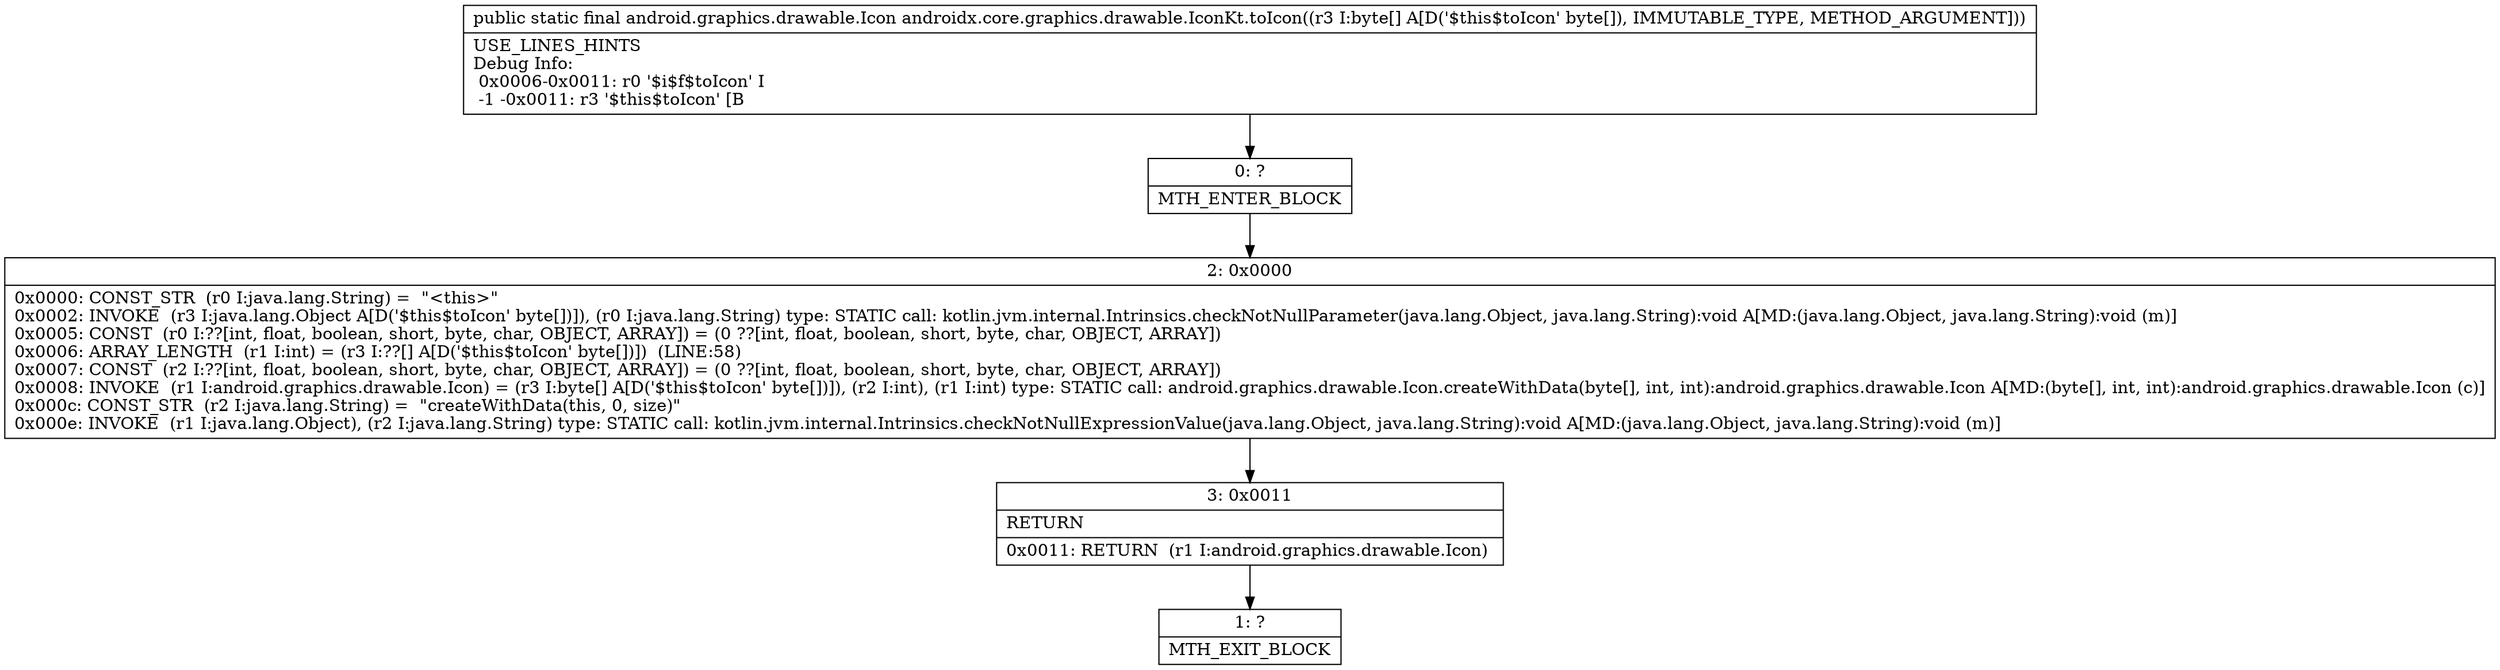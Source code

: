 digraph "CFG forandroidx.core.graphics.drawable.IconKt.toIcon([B)Landroid\/graphics\/drawable\/Icon;" {
Node_0 [shape=record,label="{0\:\ ?|MTH_ENTER_BLOCK\l}"];
Node_2 [shape=record,label="{2\:\ 0x0000|0x0000: CONST_STR  (r0 I:java.lang.String) =  \"\<this\>\" \l0x0002: INVOKE  (r3 I:java.lang.Object A[D('$this$toIcon' byte[])]), (r0 I:java.lang.String) type: STATIC call: kotlin.jvm.internal.Intrinsics.checkNotNullParameter(java.lang.Object, java.lang.String):void A[MD:(java.lang.Object, java.lang.String):void (m)]\l0x0005: CONST  (r0 I:??[int, float, boolean, short, byte, char, OBJECT, ARRAY]) = (0 ??[int, float, boolean, short, byte, char, OBJECT, ARRAY]) \l0x0006: ARRAY_LENGTH  (r1 I:int) = (r3 I:??[] A[D('$this$toIcon' byte[])])  (LINE:58)\l0x0007: CONST  (r2 I:??[int, float, boolean, short, byte, char, OBJECT, ARRAY]) = (0 ??[int, float, boolean, short, byte, char, OBJECT, ARRAY]) \l0x0008: INVOKE  (r1 I:android.graphics.drawable.Icon) = (r3 I:byte[] A[D('$this$toIcon' byte[])]), (r2 I:int), (r1 I:int) type: STATIC call: android.graphics.drawable.Icon.createWithData(byte[], int, int):android.graphics.drawable.Icon A[MD:(byte[], int, int):android.graphics.drawable.Icon (c)]\l0x000c: CONST_STR  (r2 I:java.lang.String) =  \"createWithData(this, 0, size)\" \l0x000e: INVOKE  (r1 I:java.lang.Object), (r2 I:java.lang.String) type: STATIC call: kotlin.jvm.internal.Intrinsics.checkNotNullExpressionValue(java.lang.Object, java.lang.String):void A[MD:(java.lang.Object, java.lang.String):void (m)]\l}"];
Node_3 [shape=record,label="{3\:\ 0x0011|RETURN\l|0x0011: RETURN  (r1 I:android.graphics.drawable.Icon) \l}"];
Node_1 [shape=record,label="{1\:\ ?|MTH_EXIT_BLOCK\l}"];
MethodNode[shape=record,label="{public static final android.graphics.drawable.Icon androidx.core.graphics.drawable.IconKt.toIcon((r3 I:byte[] A[D('$this$toIcon' byte[]), IMMUTABLE_TYPE, METHOD_ARGUMENT]))  | USE_LINES_HINTS\lDebug Info:\l  0x0006\-0x0011: r0 '$i$f$toIcon' I\l  \-1 \-0x0011: r3 '$this$toIcon' [B\l}"];
MethodNode -> Node_0;Node_0 -> Node_2;
Node_2 -> Node_3;
Node_3 -> Node_1;
}

